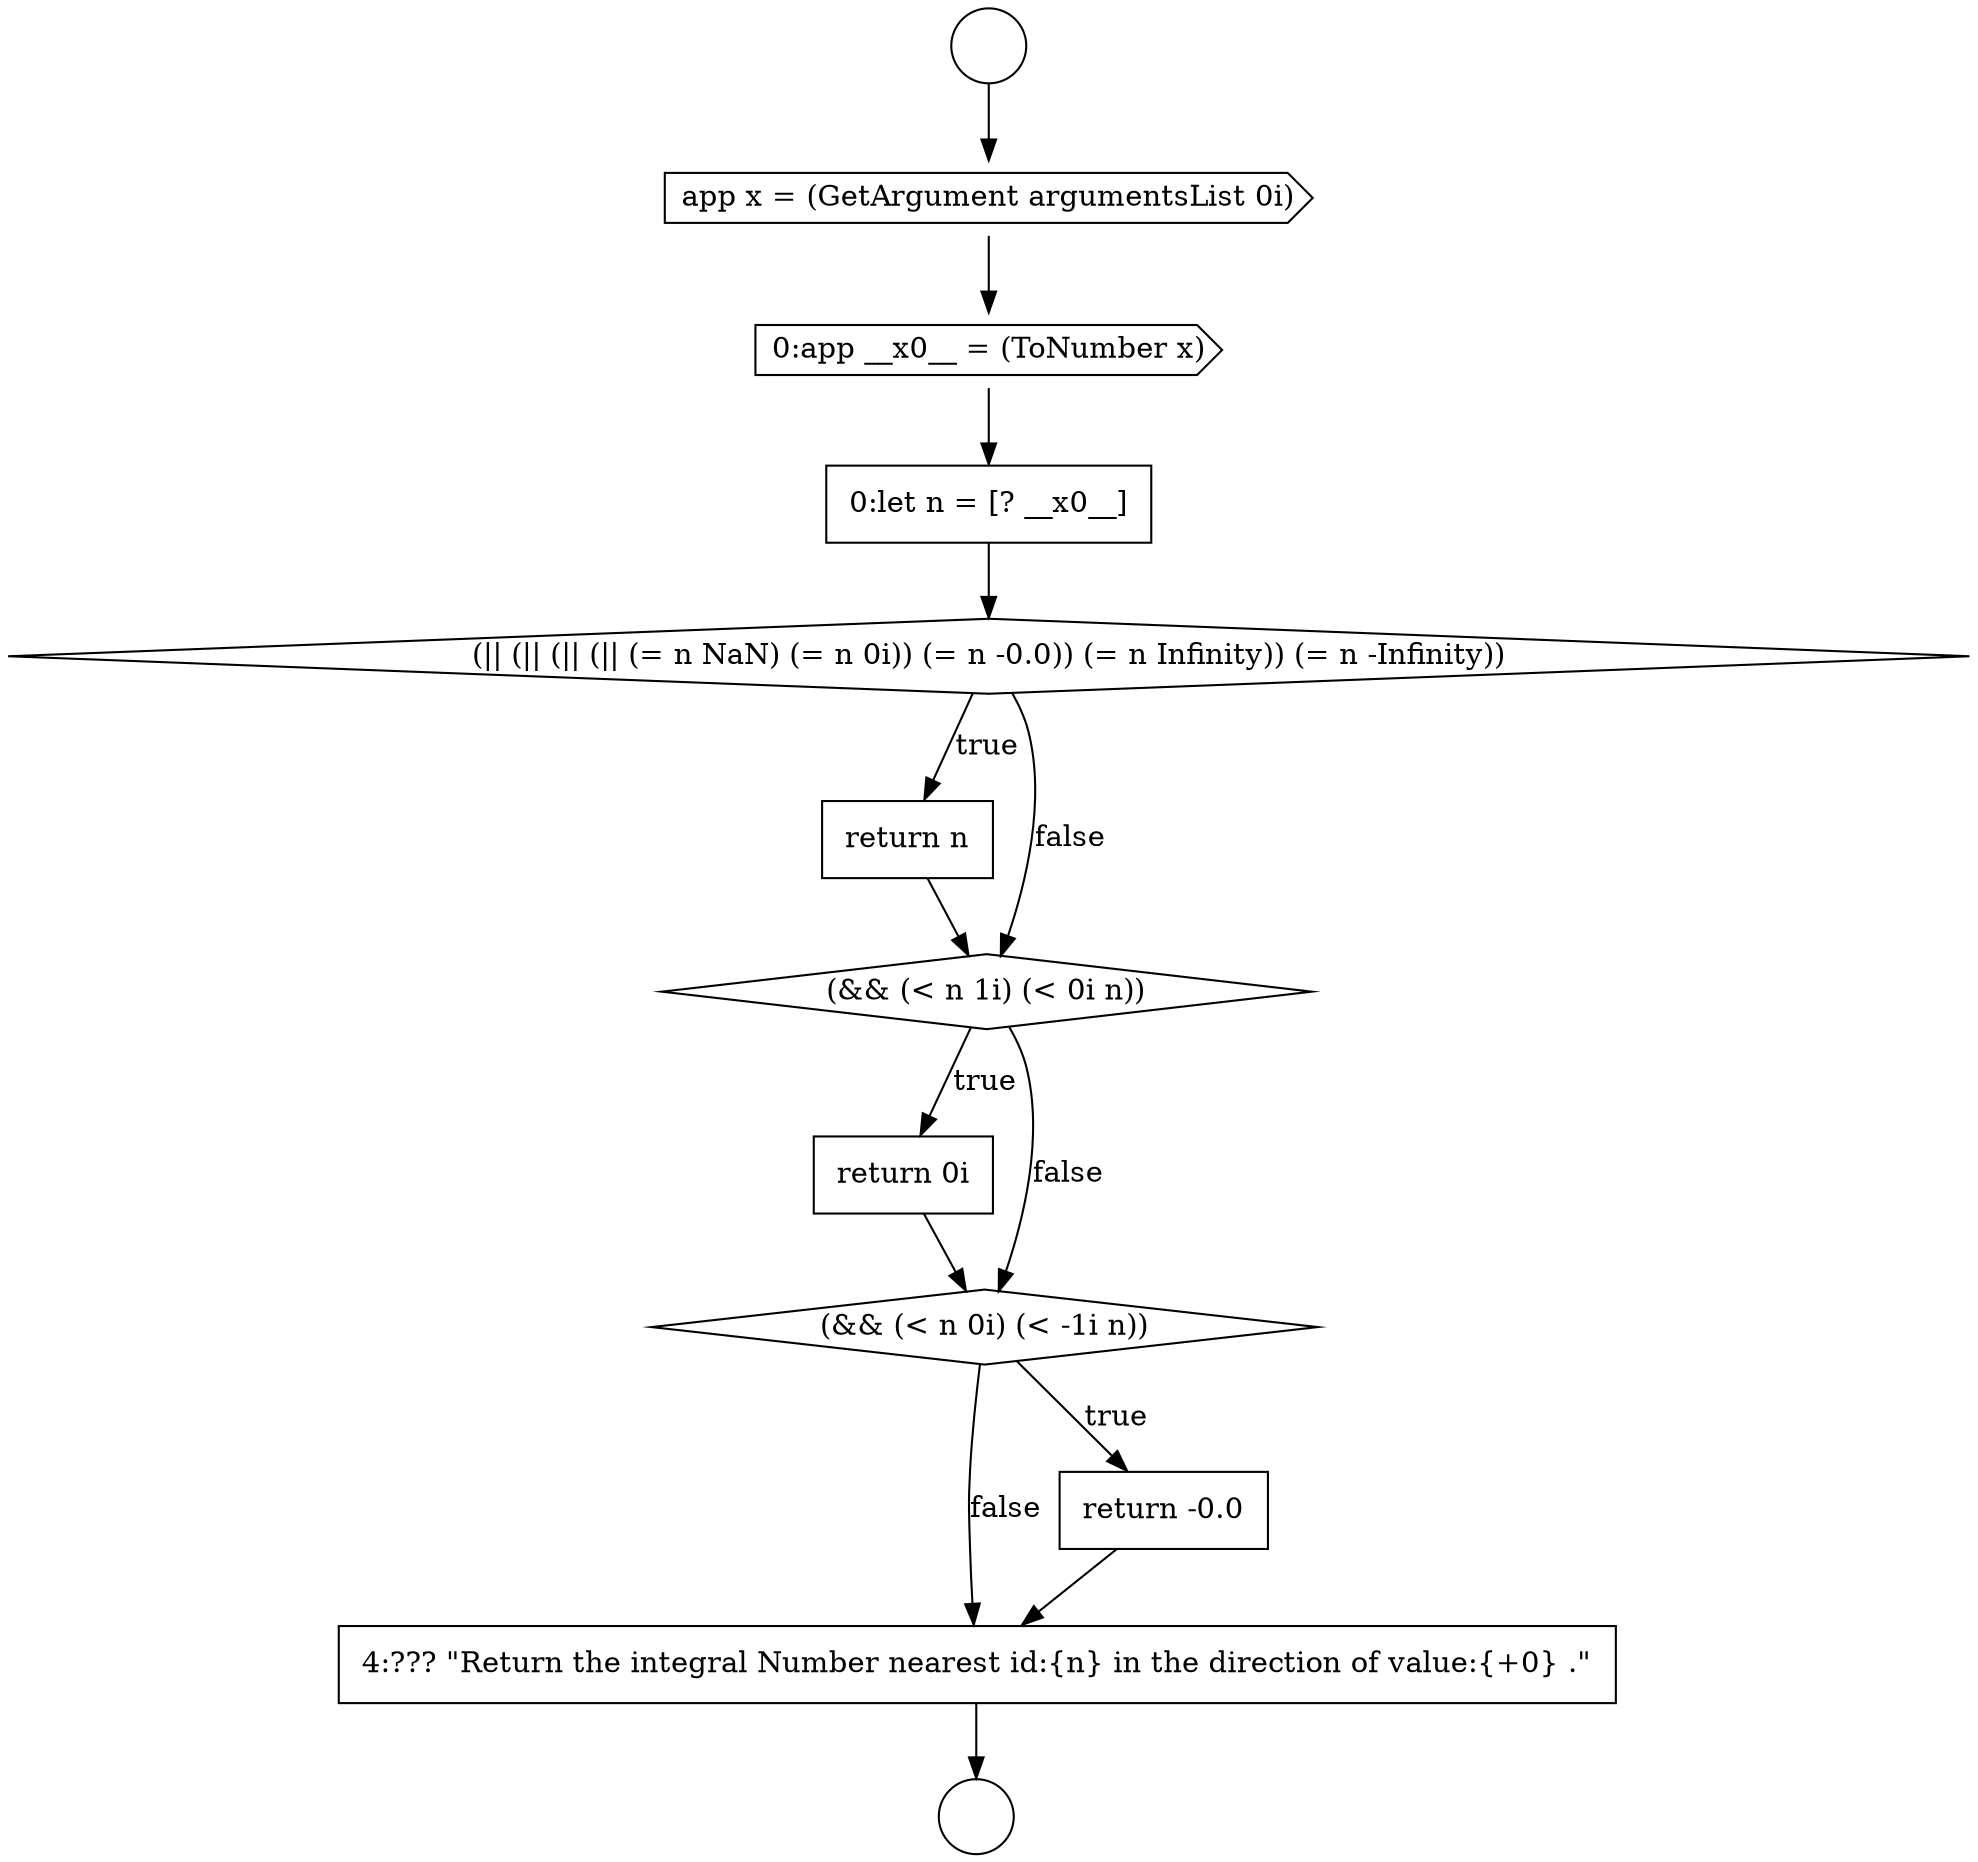 digraph {
  node13035 [shape=cds, label=<<font color="black">app x = (GetArgument argumentsList 0i)</font>> color="black" fillcolor="white" style=filled]
  node13039 [shape=none, margin=0, label=<<font color="black">
    <table border="0" cellborder="1" cellspacing="0" cellpadding="10">
      <tr><td align="left">return n</td></tr>
    </table>
  </font>> color="black" fillcolor="white" style=filled]
  node13044 [shape=none, margin=0, label=<<font color="black">
    <table border="0" cellborder="1" cellspacing="0" cellpadding="10">
      <tr><td align="left">4:??? &quot;Return the integral Number nearest id:{n} in the direction of value:{+0} .&quot;</td></tr>
    </table>
  </font>> color="black" fillcolor="white" style=filled]
  node13038 [shape=diamond, label=<<font color="black">(|| (|| (|| (|| (= n NaN) (= n 0i)) (= n -0.0)) (= n Infinity)) (= n -Infinity))</font>> color="black" fillcolor="white" style=filled]
  node13034 [shape=circle label=" " color="black" fillcolor="white" style=filled]
  node13041 [shape=none, margin=0, label=<<font color="black">
    <table border="0" cellborder="1" cellspacing="0" cellpadding="10">
      <tr><td align="left">return 0i</td></tr>
    </table>
  </font>> color="black" fillcolor="white" style=filled]
  node13033 [shape=circle label=" " color="black" fillcolor="white" style=filled]
  node13036 [shape=cds, label=<<font color="black">0:app __x0__ = (ToNumber x)</font>> color="black" fillcolor="white" style=filled]
  node13040 [shape=diamond, label=<<font color="black">(&amp;&amp; (&lt; n 1i) (&lt; 0i n))</font>> color="black" fillcolor="white" style=filled]
  node13043 [shape=none, margin=0, label=<<font color="black">
    <table border="0" cellborder="1" cellspacing="0" cellpadding="10">
      <tr><td align="left">return -0.0</td></tr>
    </table>
  </font>> color="black" fillcolor="white" style=filled]
  node13042 [shape=diamond, label=<<font color="black">(&amp;&amp; (&lt; n 0i) (&lt; -1i n))</font>> color="black" fillcolor="white" style=filled]
  node13037 [shape=none, margin=0, label=<<font color="black">
    <table border="0" cellborder="1" cellspacing="0" cellpadding="10">
      <tr><td align="left">0:let n = [? __x0__]</td></tr>
    </table>
  </font>> color="black" fillcolor="white" style=filled]
  node13044 -> node13034 [ color="black"]
  node13038 -> node13039 [label=<<font color="black">true</font>> color="black"]
  node13038 -> node13040 [label=<<font color="black">false</font>> color="black"]
  node13041 -> node13042 [ color="black"]
  node13040 -> node13041 [label=<<font color="black">true</font>> color="black"]
  node13040 -> node13042 [label=<<font color="black">false</font>> color="black"]
  node13039 -> node13040 [ color="black"]
  node13037 -> node13038 [ color="black"]
  node13036 -> node13037 [ color="black"]
  node13042 -> node13043 [label=<<font color="black">true</font>> color="black"]
  node13042 -> node13044 [label=<<font color="black">false</font>> color="black"]
  node13043 -> node13044 [ color="black"]
  node13035 -> node13036 [ color="black"]
  node13033 -> node13035 [ color="black"]
}
